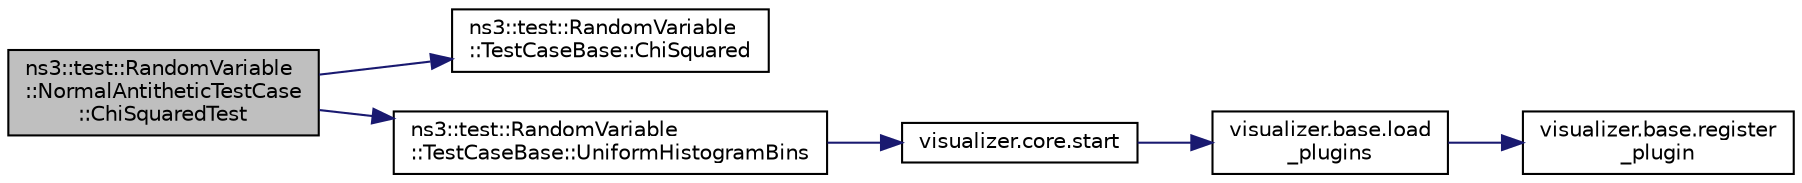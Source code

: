 digraph "ns3::test::RandomVariable::NormalAntitheticTestCase::ChiSquaredTest"
{
 // LATEX_PDF_SIZE
  edge [fontname="Helvetica",fontsize="10",labelfontname="Helvetica",labelfontsize="10"];
  node [fontname="Helvetica",fontsize="10",shape=record];
  rankdir="LR";
  Node1 [label="ns3::test::RandomVariable\l::NormalAntitheticTestCase\l::ChiSquaredTest",height=0.2,width=0.4,color="black", fillcolor="grey75", style="filled", fontcolor="black",tooltip="Compute the chi square value from a random variable."];
  Node1 -> Node2 [color="midnightblue",fontsize="10",style="solid",fontname="Helvetica"];
  Node2 [label="ns3::test::RandomVariable\l::TestCaseBase::ChiSquared",height=0.2,width=0.4,color="black", fillcolor="white", style="filled",URL="$classns3_1_1test_1_1_random_variable_1_1_test_case_base.html#a13cb7e6547f41f0d5dae706235f395cf",tooltip="Compute the chi squared value of a sampled distribution compared to the expected distribution."];
  Node1 -> Node3 [color="midnightblue",fontsize="10",style="solid",fontname="Helvetica"];
  Node3 [label="ns3::test::RandomVariable\l::TestCaseBase::UniformHistogramBins",height=0.2,width=0.4,color="black", fillcolor="white", style="filled",URL="$classns3_1_1test_1_1_random_variable_1_1_test_case_base.html#ab35fe9c7f5d93ac672fe5000f4525e35",tooltip="Configure a GSL histogram with uniform bins, with optional under/over-flow bins."];
  Node3 -> Node4 [color="midnightblue",fontsize="10",style="solid",fontname="Helvetica"];
  Node4 [label="visualizer.core.start",height=0.2,width=0.4,color="black", fillcolor="white", style="filled",URL="$namespacevisualizer_1_1core.html#a2a35e5d8a34af358b508dac8635754e0",tooltip=" "];
  Node4 -> Node5 [color="midnightblue",fontsize="10",style="solid",fontname="Helvetica"];
  Node5 [label="visualizer.base.load\l_plugins",height=0.2,width=0.4,color="black", fillcolor="white", style="filled",URL="$namespacevisualizer_1_1base.html#ad171497a5ff1afe0a73bedaebf35448f",tooltip=" "];
  Node5 -> Node6 [color="midnightblue",fontsize="10",style="solid",fontname="Helvetica"];
  Node6 [label="visualizer.base.register\l_plugin",height=0.2,width=0.4,color="black", fillcolor="white", style="filled",URL="$namespacevisualizer_1_1base.html#a6b0ffcff1e17ec4027496f50177e5b9e",tooltip=" "];
}
